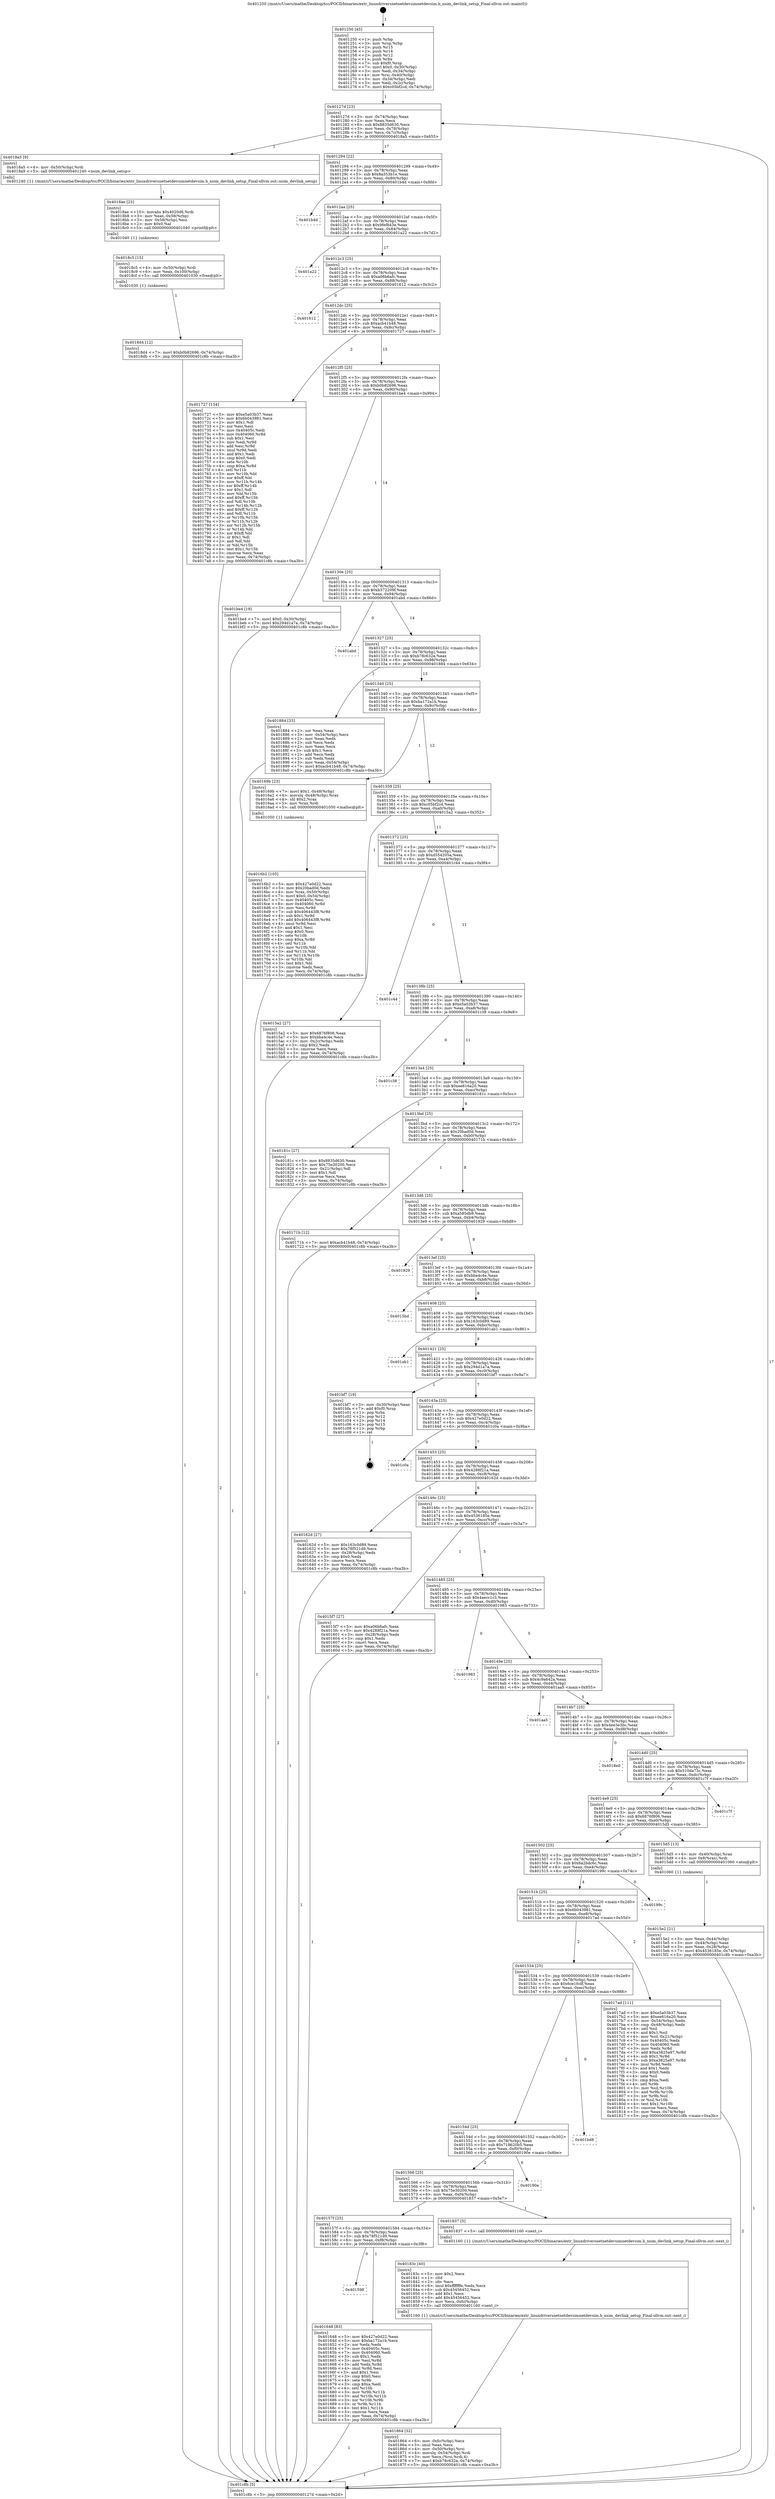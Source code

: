 digraph "0x401250" {
  label = "0x401250 (/mnt/c/Users/mathe/Desktop/tcc/POCII/binaries/extr_linuxdriversnetnetdevsimnetdevsim.h_nsim_devlink_setup_Final-ollvm.out::main(0))"
  labelloc = "t"
  node[shape=record]

  Entry [label="",width=0.3,height=0.3,shape=circle,fillcolor=black,style=filled]
  "0x40127d" [label="{
     0x40127d [23]\l
     | [instrs]\l
     &nbsp;&nbsp;0x40127d \<+3\>: mov -0x74(%rbp),%eax\l
     &nbsp;&nbsp;0x401280 \<+2\>: mov %eax,%ecx\l
     &nbsp;&nbsp;0x401282 \<+6\>: sub $0x8835d630,%ecx\l
     &nbsp;&nbsp;0x401288 \<+3\>: mov %eax,-0x78(%rbp)\l
     &nbsp;&nbsp;0x40128b \<+3\>: mov %ecx,-0x7c(%rbp)\l
     &nbsp;&nbsp;0x40128e \<+6\>: je 00000000004018a5 \<main+0x655\>\l
  }"]
  "0x4018a5" [label="{
     0x4018a5 [9]\l
     | [instrs]\l
     &nbsp;&nbsp;0x4018a5 \<+4\>: mov -0x50(%rbp),%rdi\l
     &nbsp;&nbsp;0x4018a9 \<+5\>: call 0000000000401240 \<nsim_devlink_setup\>\l
     | [calls]\l
     &nbsp;&nbsp;0x401240 \{1\} (/mnt/c/Users/mathe/Desktop/tcc/POCII/binaries/extr_linuxdriversnetnetdevsimnetdevsim.h_nsim_devlink_setup_Final-ollvm.out::nsim_devlink_setup)\l
  }"]
  "0x401294" [label="{
     0x401294 [22]\l
     | [instrs]\l
     &nbsp;&nbsp;0x401294 \<+5\>: jmp 0000000000401299 \<main+0x49\>\l
     &nbsp;&nbsp;0x401299 \<+3\>: mov -0x78(%rbp),%eax\l
     &nbsp;&nbsp;0x40129c \<+5\>: sub $0x8a353b1e,%eax\l
     &nbsp;&nbsp;0x4012a1 \<+3\>: mov %eax,-0x80(%rbp)\l
     &nbsp;&nbsp;0x4012a4 \<+6\>: je 0000000000401b4d \<main+0x8fd\>\l
  }"]
  Exit [label="",width=0.3,height=0.3,shape=circle,fillcolor=black,style=filled,peripheries=2]
  "0x401b4d" [label="{
     0x401b4d\l
  }", style=dashed]
  "0x4012aa" [label="{
     0x4012aa [25]\l
     | [instrs]\l
     &nbsp;&nbsp;0x4012aa \<+5\>: jmp 00000000004012af \<main+0x5f\>\l
     &nbsp;&nbsp;0x4012af \<+3\>: mov -0x78(%rbp),%eax\l
     &nbsp;&nbsp;0x4012b2 \<+5\>: sub $0x9fef843e,%eax\l
     &nbsp;&nbsp;0x4012b7 \<+6\>: mov %eax,-0x84(%rbp)\l
     &nbsp;&nbsp;0x4012bd \<+6\>: je 0000000000401a22 \<main+0x7d2\>\l
  }"]
  "0x4018d4" [label="{
     0x4018d4 [12]\l
     | [instrs]\l
     &nbsp;&nbsp;0x4018d4 \<+7\>: movl $0xb0b82696,-0x74(%rbp)\l
     &nbsp;&nbsp;0x4018db \<+5\>: jmp 0000000000401c8b \<main+0xa3b\>\l
  }"]
  "0x401a22" [label="{
     0x401a22\l
  }", style=dashed]
  "0x4012c3" [label="{
     0x4012c3 [25]\l
     | [instrs]\l
     &nbsp;&nbsp;0x4012c3 \<+5\>: jmp 00000000004012c8 \<main+0x78\>\l
     &nbsp;&nbsp;0x4012c8 \<+3\>: mov -0x78(%rbp),%eax\l
     &nbsp;&nbsp;0x4012cb \<+5\>: sub $0xa06b6afc,%eax\l
     &nbsp;&nbsp;0x4012d0 \<+6\>: mov %eax,-0x88(%rbp)\l
     &nbsp;&nbsp;0x4012d6 \<+6\>: je 0000000000401612 \<main+0x3c2\>\l
  }"]
  "0x4018c5" [label="{
     0x4018c5 [15]\l
     | [instrs]\l
     &nbsp;&nbsp;0x4018c5 \<+4\>: mov -0x50(%rbp),%rdi\l
     &nbsp;&nbsp;0x4018c9 \<+6\>: mov %eax,-0x100(%rbp)\l
     &nbsp;&nbsp;0x4018cf \<+5\>: call 0000000000401030 \<free@plt\>\l
     | [calls]\l
     &nbsp;&nbsp;0x401030 \{1\} (unknown)\l
  }"]
  "0x401612" [label="{
     0x401612\l
  }", style=dashed]
  "0x4012dc" [label="{
     0x4012dc [25]\l
     | [instrs]\l
     &nbsp;&nbsp;0x4012dc \<+5\>: jmp 00000000004012e1 \<main+0x91\>\l
     &nbsp;&nbsp;0x4012e1 \<+3\>: mov -0x78(%rbp),%eax\l
     &nbsp;&nbsp;0x4012e4 \<+5\>: sub $0xacb41b48,%eax\l
     &nbsp;&nbsp;0x4012e9 \<+6\>: mov %eax,-0x8c(%rbp)\l
     &nbsp;&nbsp;0x4012ef \<+6\>: je 0000000000401727 \<main+0x4d7\>\l
  }"]
  "0x4018ae" [label="{
     0x4018ae [23]\l
     | [instrs]\l
     &nbsp;&nbsp;0x4018ae \<+10\>: movabs $0x4020d6,%rdi\l
     &nbsp;&nbsp;0x4018b8 \<+3\>: mov %eax,-0x58(%rbp)\l
     &nbsp;&nbsp;0x4018bb \<+3\>: mov -0x58(%rbp),%esi\l
     &nbsp;&nbsp;0x4018be \<+2\>: mov $0x0,%al\l
     &nbsp;&nbsp;0x4018c0 \<+5\>: call 0000000000401040 \<printf@plt\>\l
     | [calls]\l
     &nbsp;&nbsp;0x401040 \{1\} (unknown)\l
  }"]
  "0x401727" [label="{
     0x401727 [134]\l
     | [instrs]\l
     &nbsp;&nbsp;0x401727 \<+5\>: mov $0xe5a03b37,%eax\l
     &nbsp;&nbsp;0x40172c \<+5\>: mov $0x6b043981,%ecx\l
     &nbsp;&nbsp;0x401731 \<+2\>: mov $0x1,%dl\l
     &nbsp;&nbsp;0x401733 \<+2\>: xor %esi,%esi\l
     &nbsp;&nbsp;0x401735 \<+7\>: mov 0x40405c,%edi\l
     &nbsp;&nbsp;0x40173c \<+8\>: mov 0x404060,%r8d\l
     &nbsp;&nbsp;0x401744 \<+3\>: sub $0x1,%esi\l
     &nbsp;&nbsp;0x401747 \<+3\>: mov %edi,%r9d\l
     &nbsp;&nbsp;0x40174a \<+3\>: add %esi,%r9d\l
     &nbsp;&nbsp;0x40174d \<+4\>: imul %r9d,%edi\l
     &nbsp;&nbsp;0x401751 \<+3\>: and $0x1,%edi\l
     &nbsp;&nbsp;0x401754 \<+3\>: cmp $0x0,%edi\l
     &nbsp;&nbsp;0x401757 \<+4\>: sete %r10b\l
     &nbsp;&nbsp;0x40175b \<+4\>: cmp $0xa,%r8d\l
     &nbsp;&nbsp;0x40175f \<+4\>: setl %r11b\l
     &nbsp;&nbsp;0x401763 \<+3\>: mov %r10b,%bl\l
     &nbsp;&nbsp;0x401766 \<+3\>: xor $0xff,%bl\l
     &nbsp;&nbsp;0x401769 \<+3\>: mov %r11b,%r14b\l
     &nbsp;&nbsp;0x40176c \<+4\>: xor $0xff,%r14b\l
     &nbsp;&nbsp;0x401770 \<+3\>: xor $0x1,%dl\l
     &nbsp;&nbsp;0x401773 \<+3\>: mov %bl,%r15b\l
     &nbsp;&nbsp;0x401776 \<+4\>: and $0xff,%r15b\l
     &nbsp;&nbsp;0x40177a \<+3\>: and %dl,%r10b\l
     &nbsp;&nbsp;0x40177d \<+3\>: mov %r14b,%r12b\l
     &nbsp;&nbsp;0x401780 \<+4\>: and $0xff,%r12b\l
     &nbsp;&nbsp;0x401784 \<+3\>: and %dl,%r11b\l
     &nbsp;&nbsp;0x401787 \<+3\>: or %r10b,%r15b\l
     &nbsp;&nbsp;0x40178a \<+3\>: or %r11b,%r12b\l
     &nbsp;&nbsp;0x40178d \<+3\>: xor %r12b,%r15b\l
     &nbsp;&nbsp;0x401790 \<+3\>: or %r14b,%bl\l
     &nbsp;&nbsp;0x401793 \<+3\>: xor $0xff,%bl\l
     &nbsp;&nbsp;0x401796 \<+3\>: or $0x1,%dl\l
     &nbsp;&nbsp;0x401799 \<+2\>: and %dl,%bl\l
     &nbsp;&nbsp;0x40179b \<+3\>: or %bl,%r15b\l
     &nbsp;&nbsp;0x40179e \<+4\>: test $0x1,%r15b\l
     &nbsp;&nbsp;0x4017a2 \<+3\>: cmovne %ecx,%eax\l
     &nbsp;&nbsp;0x4017a5 \<+3\>: mov %eax,-0x74(%rbp)\l
     &nbsp;&nbsp;0x4017a8 \<+5\>: jmp 0000000000401c8b \<main+0xa3b\>\l
  }"]
  "0x4012f5" [label="{
     0x4012f5 [25]\l
     | [instrs]\l
     &nbsp;&nbsp;0x4012f5 \<+5\>: jmp 00000000004012fa \<main+0xaa\>\l
     &nbsp;&nbsp;0x4012fa \<+3\>: mov -0x78(%rbp),%eax\l
     &nbsp;&nbsp;0x4012fd \<+5\>: sub $0xb0b82696,%eax\l
     &nbsp;&nbsp;0x401302 \<+6\>: mov %eax,-0x90(%rbp)\l
     &nbsp;&nbsp;0x401308 \<+6\>: je 0000000000401be4 \<main+0x994\>\l
  }"]
  "0x401864" [label="{
     0x401864 [32]\l
     | [instrs]\l
     &nbsp;&nbsp;0x401864 \<+6\>: mov -0xfc(%rbp),%ecx\l
     &nbsp;&nbsp;0x40186a \<+3\>: imul %eax,%ecx\l
     &nbsp;&nbsp;0x40186d \<+4\>: mov -0x50(%rbp),%rsi\l
     &nbsp;&nbsp;0x401871 \<+4\>: movslq -0x54(%rbp),%rdi\l
     &nbsp;&nbsp;0x401875 \<+3\>: mov %ecx,(%rsi,%rdi,4)\l
     &nbsp;&nbsp;0x401878 \<+7\>: movl $0xb78c632a,-0x74(%rbp)\l
     &nbsp;&nbsp;0x40187f \<+5\>: jmp 0000000000401c8b \<main+0xa3b\>\l
  }"]
  "0x401be4" [label="{
     0x401be4 [19]\l
     | [instrs]\l
     &nbsp;&nbsp;0x401be4 \<+7\>: movl $0x0,-0x30(%rbp)\l
     &nbsp;&nbsp;0x401beb \<+7\>: movl $0x294d1a7a,-0x74(%rbp)\l
     &nbsp;&nbsp;0x401bf2 \<+5\>: jmp 0000000000401c8b \<main+0xa3b\>\l
  }"]
  "0x40130e" [label="{
     0x40130e [25]\l
     | [instrs]\l
     &nbsp;&nbsp;0x40130e \<+5\>: jmp 0000000000401313 \<main+0xc3\>\l
     &nbsp;&nbsp;0x401313 \<+3\>: mov -0x78(%rbp),%eax\l
     &nbsp;&nbsp;0x401316 \<+5\>: sub $0xb372209f,%eax\l
     &nbsp;&nbsp;0x40131b \<+6\>: mov %eax,-0x94(%rbp)\l
     &nbsp;&nbsp;0x401321 \<+6\>: je 0000000000401abd \<main+0x86d\>\l
  }"]
  "0x40183c" [label="{
     0x40183c [40]\l
     | [instrs]\l
     &nbsp;&nbsp;0x40183c \<+5\>: mov $0x2,%ecx\l
     &nbsp;&nbsp;0x401841 \<+1\>: cltd\l
     &nbsp;&nbsp;0x401842 \<+2\>: idiv %ecx\l
     &nbsp;&nbsp;0x401844 \<+6\>: imul $0xfffffffe,%edx,%ecx\l
     &nbsp;&nbsp;0x40184a \<+6\>: sub $0x45456452,%ecx\l
     &nbsp;&nbsp;0x401850 \<+3\>: add $0x1,%ecx\l
     &nbsp;&nbsp;0x401853 \<+6\>: add $0x45456452,%ecx\l
     &nbsp;&nbsp;0x401859 \<+6\>: mov %ecx,-0xfc(%rbp)\l
     &nbsp;&nbsp;0x40185f \<+5\>: call 0000000000401160 \<next_i\>\l
     | [calls]\l
     &nbsp;&nbsp;0x401160 \{1\} (/mnt/c/Users/mathe/Desktop/tcc/POCII/binaries/extr_linuxdriversnetnetdevsimnetdevsim.h_nsim_devlink_setup_Final-ollvm.out::next_i)\l
  }"]
  "0x401abd" [label="{
     0x401abd\l
  }", style=dashed]
  "0x401327" [label="{
     0x401327 [25]\l
     | [instrs]\l
     &nbsp;&nbsp;0x401327 \<+5\>: jmp 000000000040132c \<main+0xdc\>\l
     &nbsp;&nbsp;0x40132c \<+3\>: mov -0x78(%rbp),%eax\l
     &nbsp;&nbsp;0x40132f \<+5\>: sub $0xb78c632a,%eax\l
     &nbsp;&nbsp;0x401334 \<+6\>: mov %eax,-0x98(%rbp)\l
     &nbsp;&nbsp;0x40133a \<+6\>: je 0000000000401884 \<main+0x634\>\l
  }"]
  "0x4016b2" [label="{
     0x4016b2 [105]\l
     | [instrs]\l
     &nbsp;&nbsp;0x4016b2 \<+5\>: mov $0x427e0d22,%ecx\l
     &nbsp;&nbsp;0x4016b7 \<+5\>: mov $0x20bad0d,%edx\l
     &nbsp;&nbsp;0x4016bc \<+4\>: mov %rax,-0x50(%rbp)\l
     &nbsp;&nbsp;0x4016c0 \<+7\>: movl $0x0,-0x54(%rbp)\l
     &nbsp;&nbsp;0x4016c7 \<+7\>: mov 0x40405c,%esi\l
     &nbsp;&nbsp;0x4016ce \<+8\>: mov 0x404060,%r8d\l
     &nbsp;&nbsp;0x4016d6 \<+3\>: mov %esi,%r9d\l
     &nbsp;&nbsp;0x4016d9 \<+7\>: sub $0x406443f8,%r9d\l
     &nbsp;&nbsp;0x4016e0 \<+4\>: sub $0x1,%r9d\l
     &nbsp;&nbsp;0x4016e4 \<+7\>: add $0x406443f8,%r9d\l
     &nbsp;&nbsp;0x4016eb \<+4\>: imul %r9d,%esi\l
     &nbsp;&nbsp;0x4016ef \<+3\>: and $0x1,%esi\l
     &nbsp;&nbsp;0x4016f2 \<+3\>: cmp $0x0,%esi\l
     &nbsp;&nbsp;0x4016f5 \<+4\>: sete %r10b\l
     &nbsp;&nbsp;0x4016f9 \<+4\>: cmp $0xa,%r8d\l
     &nbsp;&nbsp;0x4016fd \<+4\>: setl %r11b\l
     &nbsp;&nbsp;0x401701 \<+3\>: mov %r10b,%bl\l
     &nbsp;&nbsp;0x401704 \<+3\>: and %r11b,%bl\l
     &nbsp;&nbsp;0x401707 \<+3\>: xor %r11b,%r10b\l
     &nbsp;&nbsp;0x40170a \<+3\>: or %r10b,%bl\l
     &nbsp;&nbsp;0x40170d \<+3\>: test $0x1,%bl\l
     &nbsp;&nbsp;0x401710 \<+3\>: cmovne %edx,%ecx\l
     &nbsp;&nbsp;0x401713 \<+3\>: mov %ecx,-0x74(%rbp)\l
     &nbsp;&nbsp;0x401716 \<+5\>: jmp 0000000000401c8b \<main+0xa3b\>\l
  }"]
  "0x401884" [label="{
     0x401884 [33]\l
     | [instrs]\l
     &nbsp;&nbsp;0x401884 \<+2\>: xor %eax,%eax\l
     &nbsp;&nbsp;0x401886 \<+3\>: mov -0x54(%rbp),%ecx\l
     &nbsp;&nbsp;0x401889 \<+2\>: mov %eax,%edx\l
     &nbsp;&nbsp;0x40188b \<+2\>: sub %ecx,%edx\l
     &nbsp;&nbsp;0x40188d \<+2\>: mov %eax,%ecx\l
     &nbsp;&nbsp;0x40188f \<+3\>: sub $0x1,%ecx\l
     &nbsp;&nbsp;0x401892 \<+2\>: add %ecx,%edx\l
     &nbsp;&nbsp;0x401894 \<+2\>: sub %edx,%eax\l
     &nbsp;&nbsp;0x401896 \<+3\>: mov %eax,-0x54(%rbp)\l
     &nbsp;&nbsp;0x401899 \<+7\>: movl $0xacb41b48,-0x74(%rbp)\l
     &nbsp;&nbsp;0x4018a0 \<+5\>: jmp 0000000000401c8b \<main+0xa3b\>\l
  }"]
  "0x401340" [label="{
     0x401340 [25]\l
     | [instrs]\l
     &nbsp;&nbsp;0x401340 \<+5\>: jmp 0000000000401345 \<main+0xf5\>\l
     &nbsp;&nbsp;0x401345 \<+3\>: mov -0x78(%rbp),%eax\l
     &nbsp;&nbsp;0x401348 \<+5\>: sub $0xba172a1b,%eax\l
     &nbsp;&nbsp;0x40134d \<+6\>: mov %eax,-0x9c(%rbp)\l
     &nbsp;&nbsp;0x401353 \<+6\>: je 000000000040169b \<main+0x44b\>\l
  }"]
  "0x401598" [label="{
     0x401598\l
  }", style=dashed]
  "0x40169b" [label="{
     0x40169b [23]\l
     | [instrs]\l
     &nbsp;&nbsp;0x40169b \<+7\>: movl $0x1,-0x48(%rbp)\l
     &nbsp;&nbsp;0x4016a2 \<+4\>: movslq -0x48(%rbp),%rax\l
     &nbsp;&nbsp;0x4016a6 \<+4\>: shl $0x2,%rax\l
     &nbsp;&nbsp;0x4016aa \<+3\>: mov %rax,%rdi\l
     &nbsp;&nbsp;0x4016ad \<+5\>: call 0000000000401050 \<malloc@plt\>\l
     | [calls]\l
     &nbsp;&nbsp;0x401050 \{1\} (unknown)\l
  }"]
  "0x401359" [label="{
     0x401359 [25]\l
     | [instrs]\l
     &nbsp;&nbsp;0x401359 \<+5\>: jmp 000000000040135e \<main+0x10e\>\l
     &nbsp;&nbsp;0x40135e \<+3\>: mov -0x78(%rbp),%eax\l
     &nbsp;&nbsp;0x401361 \<+5\>: sub $0xc05bf2cd,%eax\l
     &nbsp;&nbsp;0x401366 \<+6\>: mov %eax,-0xa0(%rbp)\l
     &nbsp;&nbsp;0x40136c \<+6\>: je 00000000004015a2 \<main+0x352\>\l
  }"]
  "0x401648" [label="{
     0x401648 [83]\l
     | [instrs]\l
     &nbsp;&nbsp;0x401648 \<+5\>: mov $0x427e0d22,%eax\l
     &nbsp;&nbsp;0x40164d \<+5\>: mov $0xba172a1b,%ecx\l
     &nbsp;&nbsp;0x401652 \<+2\>: xor %edx,%edx\l
     &nbsp;&nbsp;0x401654 \<+7\>: mov 0x40405c,%esi\l
     &nbsp;&nbsp;0x40165b \<+7\>: mov 0x404060,%edi\l
     &nbsp;&nbsp;0x401662 \<+3\>: sub $0x1,%edx\l
     &nbsp;&nbsp;0x401665 \<+3\>: mov %esi,%r8d\l
     &nbsp;&nbsp;0x401668 \<+3\>: add %edx,%r8d\l
     &nbsp;&nbsp;0x40166b \<+4\>: imul %r8d,%esi\l
     &nbsp;&nbsp;0x40166f \<+3\>: and $0x1,%esi\l
     &nbsp;&nbsp;0x401672 \<+3\>: cmp $0x0,%esi\l
     &nbsp;&nbsp;0x401675 \<+4\>: sete %r9b\l
     &nbsp;&nbsp;0x401679 \<+3\>: cmp $0xa,%edi\l
     &nbsp;&nbsp;0x40167c \<+4\>: setl %r10b\l
     &nbsp;&nbsp;0x401680 \<+3\>: mov %r9b,%r11b\l
     &nbsp;&nbsp;0x401683 \<+3\>: and %r10b,%r11b\l
     &nbsp;&nbsp;0x401686 \<+3\>: xor %r10b,%r9b\l
     &nbsp;&nbsp;0x401689 \<+3\>: or %r9b,%r11b\l
     &nbsp;&nbsp;0x40168c \<+4\>: test $0x1,%r11b\l
     &nbsp;&nbsp;0x401690 \<+3\>: cmovne %ecx,%eax\l
     &nbsp;&nbsp;0x401693 \<+3\>: mov %eax,-0x74(%rbp)\l
     &nbsp;&nbsp;0x401696 \<+5\>: jmp 0000000000401c8b \<main+0xa3b\>\l
  }"]
  "0x4015a2" [label="{
     0x4015a2 [27]\l
     | [instrs]\l
     &nbsp;&nbsp;0x4015a2 \<+5\>: mov $0x6876f806,%eax\l
     &nbsp;&nbsp;0x4015a7 \<+5\>: mov $0xbba4c4e,%ecx\l
     &nbsp;&nbsp;0x4015ac \<+3\>: mov -0x2c(%rbp),%edx\l
     &nbsp;&nbsp;0x4015af \<+3\>: cmp $0x2,%edx\l
     &nbsp;&nbsp;0x4015b2 \<+3\>: cmovne %ecx,%eax\l
     &nbsp;&nbsp;0x4015b5 \<+3\>: mov %eax,-0x74(%rbp)\l
     &nbsp;&nbsp;0x4015b8 \<+5\>: jmp 0000000000401c8b \<main+0xa3b\>\l
  }"]
  "0x401372" [label="{
     0x401372 [25]\l
     | [instrs]\l
     &nbsp;&nbsp;0x401372 \<+5\>: jmp 0000000000401377 \<main+0x127\>\l
     &nbsp;&nbsp;0x401377 \<+3\>: mov -0x78(%rbp),%eax\l
     &nbsp;&nbsp;0x40137a \<+5\>: sub $0xd554205a,%eax\l
     &nbsp;&nbsp;0x40137f \<+6\>: mov %eax,-0xa4(%rbp)\l
     &nbsp;&nbsp;0x401385 \<+6\>: je 0000000000401c44 \<main+0x9f4\>\l
  }"]
  "0x401c8b" [label="{
     0x401c8b [5]\l
     | [instrs]\l
     &nbsp;&nbsp;0x401c8b \<+5\>: jmp 000000000040127d \<main+0x2d\>\l
  }"]
  "0x401250" [label="{
     0x401250 [45]\l
     | [instrs]\l
     &nbsp;&nbsp;0x401250 \<+1\>: push %rbp\l
     &nbsp;&nbsp;0x401251 \<+3\>: mov %rsp,%rbp\l
     &nbsp;&nbsp;0x401254 \<+2\>: push %r15\l
     &nbsp;&nbsp;0x401256 \<+2\>: push %r14\l
     &nbsp;&nbsp;0x401258 \<+2\>: push %r12\l
     &nbsp;&nbsp;0x40125a \<+1\>: push %rbx\l
     &nbsp;&nbsp;0x40125b \<+7\>: sub $0xf0,%rsp\l
     &nbsp;&nbsp;0x401262 \<+7\>: movl $0x0,-0x30(%rbp)\l
     &nbsp;&nbsp;0x401269 \<+3\>: mov %edi,-0x34(%rbp)\l
     &nbsp;&nbsp;0x40126c \<+4\>: mov %rsi,-0x40(%rbp)\l
     &nbsp;&nbsp;0x401270 \<+3\>: mov -0x34(%rbp),%edi\l
     &nbsp;&nbsp;0x401273 \<+3\>: mov %edi,-0x2c(%rbp)\l
     &nbsp;&nbsp;0x401276 \<+7\>: movl $0xc05bf2cd,-0x74(%rbp)\l
  }"]
  "0x40157f" [label="{
     0x40157f [25]\l
     | [instrs]\l
     &nbsp;&nbsp;0x40157f \<+5\>: jmp 0000000000401584 \<main+0x334\>\l
     &nbsp;&nbsp;0x401584 \<+3\>: mov -0x78(%rbp),%eax\l
     &nbsp;&nbsp;0x401587 \<+5\>: sub $0x78f521d9,%eax\l
     &nbsp;&nbsp;0x40158c \<+6\>: mov %eax,-0xf8(%rbp)\l
     &nbsp;&nbsp;0x401592 \<+6\>: je 0000000000401648 \<main+0x3f8\>\l
  }"]
  "0x401c44" [label="{
     0x401c44\l
  }", style=dashed]
  "0x40138b" [label="{
     0x40138b [25]\l
     | [instrs]\l
     &nbsp;&nbsp;0x40138b \<+5\>: jmp 0000000000401390 \<main+0x140\>\l
     &nbsp;&nbsp;0x401390 \<+3\>: mov -0x78(%rbp),%eax\l
     &nbsp;&nbsp;0x401393 \<+5\>: sub $0xe5a03b37,%eax\l
     &nbsp;&nbsp;0x401398 \<+6\>: mov %eax,-0xa8(%rbp)\l
     &nbsp;&nbsp;0x40139e \<+6\>: je 0000000000401c38 \<main+0x9e8\>\l
  }"]
  "0x401837" [label="{
     0x401837 [5]\l
     | [instrs]\l
     &nbsp;&nbsp;0x401837 \<+5\>: call 0000000000401160 \<next_i\>\l
     | [calls]\l
     &nbsp;&nbsp;0x401160 \{1\} (/mnt/c/Users/mathe/Desktop/tcc/POCII/binaries/extr_linuxdriversnetnetdevsimnetdevsim.h_nsim_devlink_setup_Final-ollvm.out::next_i)\l
  }"]
  "0x401c38" [label="{
     0x401c38\l
  }", style=dashed]
  "0x4013a4" [label="{
     0x4013a4 [25]\l
     | [instrs]\l
     &nbsp;&nbsp;0x4013a4 \<+5\>: jmp 00000000004013a9 \<main+0x159\>\l
     &nbsp;&nbsp;0x4013a9 \<+3\>: mov -0x78(%rbp),%eax\l
     &nbsp;&nbsp;0x4013ac \<+5\>: sub $0xee616a20,%eax\l
     &nbsp;&nbsp;0x4013b1 \<+6\>: mov %eax,-0xac(%rbp)\l
     &nbsp;&nbsp;0x4013b7 \<+6\>: je 000000000040181c \<main+0x5cc\>\l
  }"]
  "0x401566" [label="{
     0x401566 [25]\l
     | [instrs]\l
     &nbsp;&nbsp;0x401566 \<+5\>: jmp 000000000040156b \<main+0x31b\>\l
     &nbsp;&nbsp;0x40156b \<+3\>: mov -0x78(%rbp),%eax\l
     &nbsp;&nbsp;0x40156e \<+5\>: sub $0x75e30200,%eax\l
     &nbsp;&nbsp;0x401573 \<+6\>: mov %eax,-0xf4(%rbp)\l
     &nbsp;&nbsp;0x401579 \<+6\>: je 0000000000401837 \<main+0x5e7\>\l
  }"]
  "0x40181c" [label="{
     0x40181c [27]\l
     | [instrs]\l
     &nbsp;&nbsp;0x40181c \<+5\>: mov $0x8835d630,%eax\l
     &nbsp;&nbsp;0x401821 \<+5\>: mov $0x75e30200,%ecx\l
     &nbsp;&nbsp;0x401826 \<+3\>: mov -0x21(%rbp),%dl\l
     &nbsp;&nbsp;0x401829 \<+3\>: test $0x1,%dl\l
     &nbsp;&nbsp;0x40182c \<+3\>: cmovne %ecx,%eax\l
     &nbsp;&nbsp;0x40182f \<+3\>: mov %eax,-0x74(%rbp)\l
     &nbsp;&nbsp;0x401832 \<+5\>: jmp 0000000000401c8b \<main+0xa3b\>\l
  }"]
  "0x4013bd" [label="{
     0x4013bd [25]\l
     | [instrs]\l
     &nbsp;&nbsp;0x4013bd \<+5\>: jmp 00000000004013c2 \<main+0x172\>\l
     &nbsp;&nbsp;0x4013c2 \<+3\>: mov -0x78(%rbp),%eax\l
     &nbsp;&nbsp;0x4013c5 \<+5\>: sub $0x20bad0d,%eax\l
     &nbsp;&nbsp;0x4013ca \<+6\>: mov %eax,-0xb0(%rbp)\l
     &nbsp;&nbsp;0x4013d0 \<+6\>: je 000000000040171b \<main+0x4cb\>\l
  }"]
  "0x40190e" [label="{
     0x40190e\l
  }", style=dashed]
  "0x40171b" [label="{
     0x40171b [12]\l
     | [instrs]\l
     &nbsp;&nbsp;0x40171b \<+7\>: movl $0xacb41b48,-0x74(%rbp)\l
     &nbsp;&nbsp;0x401722 \<+5\>: jmp 0000000000401c8b \<main+0xa3b\>\l
  }"]
  "0x4013d6" [label="{
     0x4013d6 [25]\l
     | [instrs]\l
     &nbsp;&nbsp;0x4013d6 \<+5\>: jmp 00000000004013db \<main+0x18b\>\l
     &nbsp;&nbsp;0x4013db \<+3\>: mov -0x78(%rbp),%eax\l
     &nbsp;&nbsp;0x4013de \<+5\>: sub $0xa585db9,%eax\l
     &nbsp;&nbsp;0x4013e3 \<+6\>: mov %eax,-0xb4(%rbp)\l
     &nbsp;&nbsp;0x4013e9 \<+6\>: je 0000000000401929 \<main+0x6d9\>\l
  }"]
  "0x40154d" [label="{
     0x40154d [25]\l
     | [instrs]\l
     &nbsp;&nbsp;0x40154d \<+5\>: jmp 0000000000401552 \<main+0x302\>\l
     &nbsp;&nbsp;0x401552 \<+3\>: mov -0x78(%rbp),%eax\l
     &nbsp;&nbsp;0x401555 \<+5\>: sub $0x718620b5,%eax\l
     &nbsp;&nbsp;0x40155a \<+6\>: mov %eax,-0xf0(%rbp)\l
     &nbsp;&nbsp;0x401560 \<+6\>: je 000000000040190e \<main+0x6be\>\l
  }"]
  "0x401929" [label="{
     0x401929\l
  }", style=dashed]
  "0x4013ef" [label="{
     0x4013ef [25]\l
     | [instrs]\l
     &nbsp;&nbsp;0x4013ef \<+5\>: jmp 00000000004013f4 \<main+0x1a4\>\l
     &nbsp;&nbsp;0x4013f4 \<+3\>: mov -0x78(%rbp),%eax\l
     &nbsp;&nbsp;0x4013f7 \<+5\>: sub $0xbba4c4e,%eax\l
     &nbsp;&nbsp;0x4013fc \<+6\>: mov %eax,-0xb8(%rbp)\l
     &nbsp;&nbsp;0x401402 \<+6\>: je 00000000004015bd \<main+0x36d\>\l
  }"]
  "0x401bd8" [label="{
     0x401bd8\l
  }", style=dashed]
  "0x4015bd" [label="{
     0x4015bd\l
  }", style=dashed]
  "0x401408" [label="{
     0x401408 [25]\l
     | [instrs]\l
     &nbsp;&nbsp;0x401408 \<+5\>: jmp 000000000040140d \<main+0x1bd\>\l
     &nbsp;&nbsp;0x40140d \<+3\>: mov -0x78(%rbp),%eax\l
     &nbsp;&nbsp;0x401410 \<+5\>: sub $0x163c0d89,%eax\l
     &nbsp;&nbsp;0x401415 \<+6\>: mov %eax,-0xbc(%rbp)\l
     &nbsp;&nbsp;0x40141b \<+6\>: je 0000000000401ab1 \<main+0x861\>\l
  }"]
  "0x401534" [label="{
     0x401534 [25]\l
     | [instrs]\l
     &nbsp;&nbsp;0x401534 \<+5\>: jmp 0000000000401539 \<main+0x2e9\>\l
     &nbsp;&nbsp;0x401539 \<+3\>: mov -0x78(%rbp),%eax\l
     &nbsp;&nbsp;0x40153c \<+5\>: sub $0x6ce1fcdf,%eax\l
     &nbsp;&nbsp;0x401541 \<+6\>: mov %eax,-0xec(%rbp)\l
     &nbsp;&nbsp;0x401547 \<+6\>: je 0000000000401bd8 \<main+0x988\>\l
  }"]
  "0x401ab1" [label="{
     0x401ab1\l
  }", style=dashed]
  "0x401421" [label="{
     0x401421 [25]\l
     | [instrs]\l
     &nbsp;&nbsp;0x401421 \<+5\>: jmp 0000000000401426 \<main+0x1d6\>\l
     &nbsp;&nbsp;0x401426 \<+3\>: mov -0x78(%rbp),%eax\l
     &nbsp;&nbsp;0x401429 \<+5\>: sub $0x294d1a7a,%eax\l
     &nbsp;&nbsp;0x40142e \<+6\>: mov %eax,-0xc0(%rbp)\l
     &nbsp;&nbsp;0x401434 \<+6\>: je 0000000000401bf7 \<main+0x9a7\>\l
  }"]
  "0x4017ad" [label="{
     0x4017ad [111]\l
     | [instrs]\l
     &nbsp;&nbsp;0x4017ad \<+5\>: mov $0xe5a03b37,%eax\l
     &nbsp;&nbsp;0x4017b2 \<+5\>: mov $0xee616a20,%ecx\l
     &nbsp;&nbsp;0x4017b7 \<+3\>: mov -0x54(%rbp),%edx\l
     &nbsp;&nbsp;0x4017ba \<+3\>: cmp -0x48(%rbp),%edx\l
     &nbsp;&nbsp;0x4017bd \<+4\>: setl %sil\l
     &nbsp;&nbsp;0x4017c1 \<+4\>: and $0x1,%sil\l
     &nbsp;&nbsp;0x4017c5 \<+4\>: mov %sil,-0x21(%rbp)\l
     &nbsp;&nbsp;0x4017c9 \<+7\>: mov 0x40405c,%edx\l
     &nbsp;&nbsp;0x4017d0 \<+7\>: mov 0x404060,%edi\l
     &nbsp;&nbsp;0x4017d7 \<+3\>: mov %edx,%r8d\l
     &nbsp;&nbsp;0x4017da \<+7\>: add $0xa3825a97,%r8d\l
     &nbsp;&nbsp;0x4017e1 \<+4\>: sub $0x1,%r8d\l
     &nbsp;&nbsp;0x4017e5 \<+7\>: sub $0xa3825a97,%r8d\l
     &nbsp;&nbsp;0x4017ec \<+4\>: imul %r8d,%edx\l
     &nbsp;&nbsp;0x4017f0 \<+3\>: and $0x1,%edx\l
     &nbsp;&nbsp;0x4017f3 \<+3\>: cmp $0x0,%edx\l
     &nbsp;&nbsp;0x4017f6 \<+4\>: sete %sil\l
     &nbsp;&nbsp;0x4017fa \<+3\>: cmp $0xa,%edi\l
     &nbsp;&nbsp;0x4017fd \<+4\>: setl %r9b\l
     &nbsp;&nbsp;0x401801 \<+3\>: mov %sil,%r10b\l
     &nbsp;&nbsp;0x401804 \<+3\>: and %r9b,%r10b\l
     &nbsp;&nbsp;0x401807 \<+3\>: xor %r9b,%sil\l
     &nbsp;&nbsp;0x40180a \<+3\>: or %sil,%r10b\l
     &nbsp;&nbsp;0x40180d \<+4\>: test $0x1,%r10b\l
     &nbsp;&nbsp;0x401811 \<+3\>: cmovne %ecx,%eax\l
     &nbsp;&nbsp;0x401814 \<+3\>: mov %eax,-0x74(%rbp)\l
     &nbsp;&nbsp;0x401817 \<+5\>: jmp 0000000000401c8b \<main+0xa3b\>\l
  }"]
  "0x401bf7" [label="{
     0x401bf7 [19]\l
     | [instrs]\l
     &nbsp;&nbsp;0x401bf7 \<+3\>: mov -0x30(%rbp),%eax\l
     &nbsp;&nbsp;0x401bfa \<+7\>: add $0xf0,%rsp\l
     &nbsp;&nbsp;0x401c01 \<+1\>: pop %rbx\l
     &nbsp;&nbsp;0x401c02 \<+2\>: pop %r12\l
     &nbsp;&nbsp;0x401c04 \<+2\>: pop %r14\l
     &nbsp;&nbsp;0x401c06 \<+2\>: pop %r15\l
     &nbsp;&nbsp;0x401c08 \<+1\>: pop %rbp\l
     &nbsp;&nbsp;0x401c09 \<+1\>: ret\l
  }"]
  "0x40143a" [label="{
     0x40143a [25]\l
     | [instrs]\l
     &nbsp;&nbsp;0x40143a \<+5\>: jmp 000000000040143f \<main+0x1ef\>\l
     &nbsp;&nbsp;0x40143f \<+3\>: mov -0x78(%rbp),%eax\l
     &nbsp;&nbsp;0x401442 \<+5\>: sub $0x427e0d22,%eax\l
     &nbsp;&nbsp;0x401447 \<+6\>: mov %eax,-0xc4(%rbp)\l
     &nbsp;&nbsp;0x40144d \<+6\>: je 0000000000401c0a \<main+0x9ba\>\l
  }"]
  "0x40151b" [label="{
     0x40151b [25]\l
     | [instrs]\l
     &nbsp;&nbsp;0x40151b \<+5\>: jmp 0000000000401520 \<main+0x2d0\>\l
     &nbsp;&nbsp;0x401520 \<+3\>: mov -0x78(%rbp),%eax\l
     &nbsp;&nbsp;0x401523 \<+5\>: sub $0x6b043981,%eax\l
     &nbsp;&nbsp;0x401528 \<+6\>: mov %eax,-0xe8(%rbp)\l
     &nbsp;&nbsp;0x40152e \<+6\>: je 00000000004017ad \<main+0x55d\>\l
  }"]
  "0x401c0a" [label="{
     0x401c0a\l
  }", style=dashed]
  "0x401453" [label="{
     0x401453 [25]\l
     | [instrs]\l
     &nbsp;&nbsp;0x401453 \<+5\>: jmp 0000000000401458 \<main+0x208\>\l
     &nbsp;&nbsp;0x401458 \<+3\>: mov -0x78(%rbp),%eax\l
     &nbsp;&nbsp;0x40145b \<+5\>: sub $0x4288f21a,%eax\l
     &nbsp;&nbsp;0x401460 \<+6\>: mov %eax,-0xc8(%rbp)\l
     &nbsp;&nbsp;0x401466 \<+6\>: je 000000000040162d \<main+0x3dd\>\l
  }"]
  "0x40199c" [label="{
     0x40199c\l
  }", style=dashed]
  "0x40162d" [label="{
     0x40162d [27]\l
     | [instrs]\l
     &nbsp;&nbsp;0x40162d \<+5\>: mov $0x163c0d89,%eax\l
     &nbsp;&nbsp;0x401632 \<+5\>: mov $0x78f521d9,%ecx\l
     &nbsp;&nbsp;0x401637 \<+3\>: mov -0x28(%rbp),%edx\l
     &nbsp;&nbsp;0x40163a \<+3\>: cmp $0x0,%edx\l
     &nbsp;&nbsp;0x40163d \<+3\>: cmove %ecx,%eax\l
     &nbsp;&nbsp;0x401640 \<+3\>: mov %eax,-0x74(%rbp)\l
     &nbsp;&nbsp;0x401643 \<+5\>: jmp 0000000000401c8b \<main+0xa3b\>\l
  }"]
  "0x40146c" [label="{
     0x40146c [25]\l
     | [instrs]\l
     &nbsp;&nbsp;0x40146c \<+5\>: jmp 0000000000401471 \<main+0x221\>\l
     &nbsp;&nbsp;0x401471 \<+3\>: mov -0x78(%rbp),%eax\l
     &nbsp;&nbsp;0x401474 \<+5\>: sub $0x4536185e,%eax\l
     &nbsp;&nbsp;0x401479 \<+6\>: mov %eax,-0xcc(%rbp)\l
     &nbsp;&nbsp;0x40147f \<+6\>: je 00000000004015f7 \<main+0x3a7\>\l
  }"]
  "0x4015e2" [label="{
     0x4015e2 [21]\l
     | [instrs]\l
     &nbsp;&nbsp;0x4015e2 \<+3\>: mov %eax,-0x44(%rbp)\l
     &nbsp;&nbsp;0x4015e5 \<+3\>: mov -0x44(%rbp),%eax\l
     &nbsp;&nbsp;0x4015e8 \<+3\>: mov %eax,-0x28(%rbp)\l
     &nbsp;&nbsp;0x4015eb \<+7\>: movl $0x4536185e,-0x74(%rbp)\l
     &nbsp;&nbsp;0x4015f2 \<+5\>: jmp 0000000000401c8b \<main+0xa3b\>\l
  }"]
  "0x4015f7" [label="{
     0x4015f7 [27]\l
     | [instrs]\l
     &nbsp;&nbsp;0x4015f7 \<+5\>: mov $0xa06b6afc,%eax\l
     &nbsp;&nbsp;0x4015fc \<+5\>: mov $0x4288f21a,%ecx\l
     &nbsp;&nbsp;0x401601 \<+3\>: mov -0x28(%rbp),%edx\l
     &nbsp;&nbsp;0x401604 \<+3\>: cmp $0x1,%edx\l
     &nbsp;&nbsp;0x401607 \<+3\>: cmovl %ecx,%eax\l
     &nbsp;&nbsp;0x40160a \<+3\>: mov %eax,-0x74(%rbp)\l
     &nbsp;&nbsp;0x40160d \<+5\>: jmp 0000000000401c8b \<main+0xa3b\>\l
  }"]
  "0x401485" [label="{
     0x401485 [25]\l
     | [instrs]\l
     &nbsp;&nbsp;0x401485 \<+5\>: jmp 000000000040148a \<main+0x23a\>\l
     &nbsp;&nbsp;0x40148a \<+3\>: mov -0x78(%rbp),%eax\l
     &nbsp;&nbsp;0x40148d \<+5\>: sub $0x4aecc1c3,%eax\l
     &nbsp;&nbsp;0x401492 \<+6\>: mov %eax,-0xd0(%rbp)\l
     &nbsp;&nbsp;0x401498 \<+6\>: je 0000000000401983 \<main+0x733\>\l
  }"]
  "0x401502" [label="{
     0x401502 [25]\l
     | [instrs]\l
     &nbsp;&nbsp;0x401502 \<+5\>: jmp 0000000000401507 \<main+0x2b7\>\l
     &nbsp;&nbsp;0x401507 \<+3\>: mov -0x78(%rbp),%eax\l
     &nbsp;&nbsp;0x40150a \<+5\>: sub $0x6a2bdc6c,%eax\l
     &nbsp;&nbsp;0x40150f \<+6\>: mov %eax,-0xe4(%rbp)\l
     &nbsp;&nbsp;0x401515 \<+6\>: je 000000000040199c \<main+0x74c\>\l
  }"]
  "0x401983" [label="{
     0x401983\l
  }", style=dashed]
  "0x40149e" [label="{
     0x40149e [25]\l
     | [instrs]\l
     &nbsp;&nbsp;0x40149e \<+5\>: jmp 00000000004014a3 \<main+0x253\>\l
     &nbsp;&nbsp;0x4014a3 \<+3\>: mov -0x78(%rbp),%eax\l
     &nbsp;&nbsp;0x4014a6 \<+5\>: sub $0x4c9a642a,%eax\l
     &nbsp;&nbsp;0x4014ab \<+6\>: mov %eax,-0xd4(%rbp)\l
     &nbsp;&nbsp;0x4014b1 \<+6\>: je 0000000000401aa5 \<main+0x855\>\l
  }"]
  "0x4015d5" [label="{
     0x4015d5 [13]\l
     | [instrs]\l
     &nbsp;&nbsp;0x4015d5 \<+4\>: mov -0x40(%rbp),%rax\l
     &nbsp;&nbsp;0x4015d9 \<+4\>: mov 0x8(%rax),%rdi\l
     &nbsp;&nbsp;0x4015dd \<+5\>: call 0000000000401060 \<atoi@plt\>\l
     | [calls]\l
     &nbsp;&nbsp;0x401060 \{1\} (unknown)\l
  }"]
  "0x401aa5" [label="{
     0x401aa5\l
  }", style=dashed]
  "0x4014b7" [label="{
     0x4014b7 [25]\l
     | [instrs]\l
     &nbsp;&nbsp;0x4014b7 \<+5\>: jmp 00000000004014bc \<main+0x26c\>\l
     &nbsp;&nbsp;0x4014bc \<+3\>: mov -0x78(%rbp),%eax\l
     &nbsp;&nbsp;0x4014bf \<+5\>: sub $0x4ee3e3bc,%eax\l
     &nbsp;&nbsp;0x4014c4 \<+6\>: mov %eax,-0xd8(%rbp)\l
     &nbsp;&nbsp;0x4014ca \<+6\>: je 00000000004018e0 \<main+0x690\>\l
  }"]
  "0x4014e9" [label="{
     0x4014e9 [25]\l
     | [instrs]\l
     &nbsp;&nbsp;0x4014e9 \<+5\>: jmp 00000000004014ee \<main+0x29e\>\l
     &nbsp;&nbsp;0x4014ee \<+3\>: mov -0x78(%rbp),%eax\l
     &nbsp;&nbsp;0x4014f1 \<+5\>: sub $0x6876f806,%eax\l
     &nbsp;&nbsp;0x4014f6 \<+6\>: mov %eax,-0xe0(%rbp)\l
     &nbsp;&nbsp;0x4014fc \<+6\>: je 00000000004015d5 \<main+0x385\>\l
  }"]
  "0x4018e0" [label="{
     0x4018e0\l
  }", style=dashed]
  "0x4014d0" [label="{
     0x4014d0 [25]\l
     | [instrs]\l
     &nbsp;&nbsp;0x4014d0 \<+5\>: jmp 00000000004014d5 \<main+0x285\>\l
     &nbsp;&nbsp;0x4014d5 \<+3\>: mov -0x78(%rbp),%eax\l
     &nbsp;&nbsp;0x4014d8 \<+5\>: sub $0x510da73c,%eax\l
     &nbsp;&nbsp;0x4014dd \<+6\>: mov %eax,-0xdc(%rbp)\l
     &nbsp;&nbsp;0x4014e3 \<+6\>: je 0000000000401c7f \<main+0xa2f\>\l
  }"]
  "0x401c7f" [label="{
     0x401c7f\l
  }", style=dashed]
  Entry -> "0x401250" [label=" 1"]
  "0x40127d" -> "0x4018a5" [label=" 1"]
  "0x40127d" -> "0x401294" [label=" 17"]
  "0x401bf7" -> Exit [label=" 1"]
  "0x401294" -> "0x401b4d" [label=" 0"]
  "0x401294" -> "0x4012aa" [label=" 17"]
  "0x401be4" -> "0x401c8b" [label=" 1"]
  "0x4012aa" -> "0x401a22" [label=" 0"]
  "0x4012aa" -> "0x4012c3" [label=" 17"]
  "0x4018d4" -> "0x401c8b" [label=" 1"]
  "0x4012c3" -> "0x401612" [label=" 0"]
  "0x4012c3" -> "0x4012dc" [label=" 17"]
  "0x4018c5" -> "0x4018d4" [label=" 1"]
  "0x4012dc" -> "0x401727" [label=" 2"]
  "0x4012dc" -> "0x4012f5" [label=" 15"]
  "0x4018ae" -> "0x4018c5" [label=" 1"]
  "0x4012f5" -> "0x401be4" [label=" 1"]
  "0x4012f5" -> "0x40130e" [label=" 14"]
  "0x4018a5" -> "0x4018ae" [label=" 1"]
  "0x40130e" -> "0x401abd" [label=" 0"]
  "0x40130e" -> "0x401327" [label=" 14"]
  "0x401884" -> "0x401c8b" [label=" 1"]
  "0x401327" -> "0x401884" [label=" 1"]
  "0x401327" -> "0x401340" [label=" 13"]
  "0x401864" -> "0x401c8b" [label=" 1"]
  "0x401340" -> "0x40169b" [label=" 1"]
  "0x401340" -> "0x401359" [label=" 12"]
  "0x40183c" -> "0x401864" [label=" 1"]
  "0x401359" -> "0x4015a2" [label=" 1"]
  "0x401359" -> "0x401372" [label=" 11"]
  "0x4015a2" -> "0x401c8b" [label=" 1"]
  "0x401250" -> "0x40127d" [label=" 1"]
  "0x401c8b" -> "0x40127d" [label=" 17"]
  "0x401837" -> "0x40183c" [label=" 1"]
  "0x401372" -> "0x401c44" [label=" 0"]
  "0x401372" -> "0x40138b" [label=" 11"]
  "0x4017ad" -> "0x401c8b" [label=" 2"]
  "0x40138b" -> "0x401c38" [label=" 0"]
  "0x40138b" -> "0x4013a4" [label=" 11"]
  "0x401727" -> "0x401c8b" [label=" 2"]
  "0x4013a4" -> "0x40181c" [label=" 2"]
  "0x4013a4" -> "0x4013bd" [label=" 9"]
  "0x4016b2" -> "0x401c8b" [label=" 1"]
  "0x4013bd" -> "0x40171b" [label=" 1"]
  "0x4013bd" -> "0x4013d6" [label=" 8"]
  "0x40169b" -> "0x4016b2" [label=" 1"]
  "0x4013d6" -> "0x401929" [label=" 0"]
  "0x4013d6" -> "0x4013ef" [label=" 8"]
  "0x40157f" -> "0x401598" [label=" 0"]
  "0x4013ef" -> "0x4015bd" [label=" 0"]
  "0x4013ef" -> "0x401408" [label=" 8"]
  "0x40157f" -> "0x401648" [label=" 1"]
  "0x401408" -> "0x401ab1" [label=" 0"]
  "0x401408" -> "0x401421" [label=" 8"]
  "0x401566" -> "0x40157f" [label=" 1"]
  "0x401421" -> "0x401bf7" [label=" 1"]
  "0x401421" -> "0x40143a" [label=" 7"]
  "0x401566" -> "0x401837" [label=" 1"]
  "0x40143a" -> "0x401c0a" [label=" 0"]
  "0x40143a" -> "0x401453" [label=" 7"]
  "0x40154d" -> "0x401566" [label=" 2"]
  "0x401453" -> "0x40162d" [label=" 1"]
  "0x401453" -> "0x40146c" [label=" 6"]
  "0x40154d" -> "0x40190e" [label=" 0"]
  "0x40146c" -> "0x4015f7" [label=" 1"]
  "0x40146c" -> "0x401485" [label=" 5"]
  "0x401534" -> "0x40154d" [label=" 2"]
  "0x401485" -> "0x401983" [label=" 0"]
  "0x401485" -> "0x40149e" [label=" 5"]
  "0x401534" -> "0x401bd8" [label=" 0"]
  "0x40149e" -> "0x401aa5" [label=" 0"]
  "0x40149e" -> "0x4014b7" [label=" 5"]
  "0x40181c" -> "0x401c8b" [label=" 2"]
  "0x4014b7" -> "0x4018e0" [label=" 0"]
  "0x4014b7" -> "0x4014d0" [label=" 5"]
  "0x40151b" -> "0x4017ad" [label=" 2"]
  "0x4014d0" -> "0x401c7f" [label=" 0"]
  "0x4014d0" -> "0x4014e9" [label=" 5"]
  "0x40151b" -> "0x401534" [label=" 2"]
  "0x4014e9" -> "0x4015d5" [label=" 1"]
  "0x4014e9" -> "0x401502" [label=" 4"]
  "0x4015d5" -> "0x4015e2" [label=" 1"]
  "0x4015e2" -> "0x401c8b" [label=" 1"]
  "0x4015f7" -> "0x401c8b" [label=" 1"]
  "0x40162d" -> "0x401c8b" [label=" 1"]
  "0x401648" -> "0x401c8b" [label=" 1"]
  "0x401502" -> "0x40199c" [label=" 0"]
  "0x401502" -> "0x40151b" [label=" 4"]
  "0x40171b" -> "0x401c8b" [label=" 1"]
}
